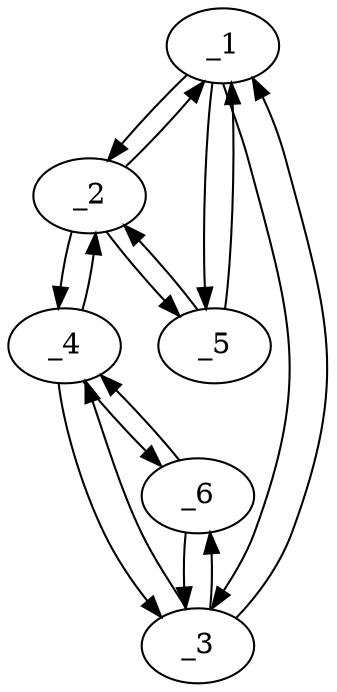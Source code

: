 digraph s1178_05 {
	_1	 [x="95.000000",
		y="104.000000"];
	_2	 [x="96.000000",
		y="117.000000"];
	_1 -> _2	 [angle="1.494024",
		orient="0.997054"];
	_3	 [x="108.000000",
		y="118.000000"];
	_1 -> _3	 [angle="0.822418",
		orient="0.732793"];
	_5	 [x="80.000000",
		y="107.000000"];
	_1 -> _5	 [angle="2.944197",
		orient="0.196116"];
	_2 -> _1	 [angle="-1.647568",
		orient="-0.997054"];
	_4	 [x="101.000000",
		y="120.000000"];
	_2 -> _4	 [angle="0.540420",
		orient="0.514496"];
	_2 -> _5	 [angle="-2.582993",
		orient="-0.529999"];
	_3 -> _1	 [angle="-2.319174",
		orient="-0.732793"];
	_3 -> _4	 [angle="2.863293",
		orient="0.274721"];
	_6	 [x="108.000000",
		y="134.000000"];
	_3 -> _6	 [angle="1.570796",
		orient="1.000000"];
	_4 -> _2	 [angle="-2.601173",
		orient="-0.514496"];
	_4 -> _3	 [angle="-0.278300",
		orient="-0.274721"];
	_4 -> _6	 [angle="1.107149",
		orient="0.894427"];
	_5 -> _1	 [angle="-0.197396",
		orient="-0.196116"];
	_5 -> _2	 [angle="0.558599",
		orient="0.529999"];
	_6 -> _3	 [angle="-1.570796",
		orient="-1.000000"];
	_6 -> _4	 [angle="-2.034444",
		orient="-0.894427"];
}
